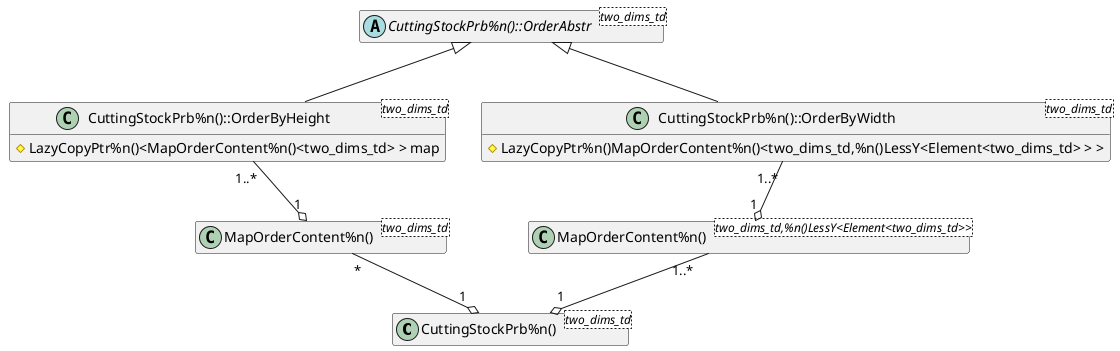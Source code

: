 {
  "sha1": "n2tzzxqef0ohyluveh3m4wg0uidbd7y",
  "insertion": {
    "when": "2024-06-04T17:28:38.147Z",
    "user": "plantuml@gmail.com"
  }
}
@startuml
'skinparam svek true
hide empty members
class "CuttingStockPrb%n()<two_dims_td>" as csprob2dtd
abstract class "CuttingStockPrb%n()::OrderAbstr<two_dims_td>" as orderabstr2dtd
class "CuttingStockPrb%n()::OrderByHeight<two_dims_td>" as orderbyheight2dtd {
#LazyCopyPtr%n()<MapOrderContent%n()<two_dims_td> > map
}
class "CuttingStockPrb%n()::OrderByWidth<two_dims_td>" as orderbywidth2dtd {
#LazyCopyPtr%n()MapOrderContent%n()<two_dims_td,%n()LessY<Element<two_dims_td> > >
}
class "MapOrderContent%n()<two_dims_td>" as contentx
class "MapOrderContent%n()<two_dims_td,%n()LessY<Element<two_dims_td>>>" as contenty
orderabstr2dtd <|-- orderbyheight2dtd
orderabstr2dtd <|-- orderbywidth2dtd
orderbyheight2dtd "1..*" --o "1" contentx
orderbywidth2dtd "1..*" --o "1" contenty
contentx "*" --o "1" csprob2dtd
contenty "1..*" --o "1" csprob2dtd
@enduml
